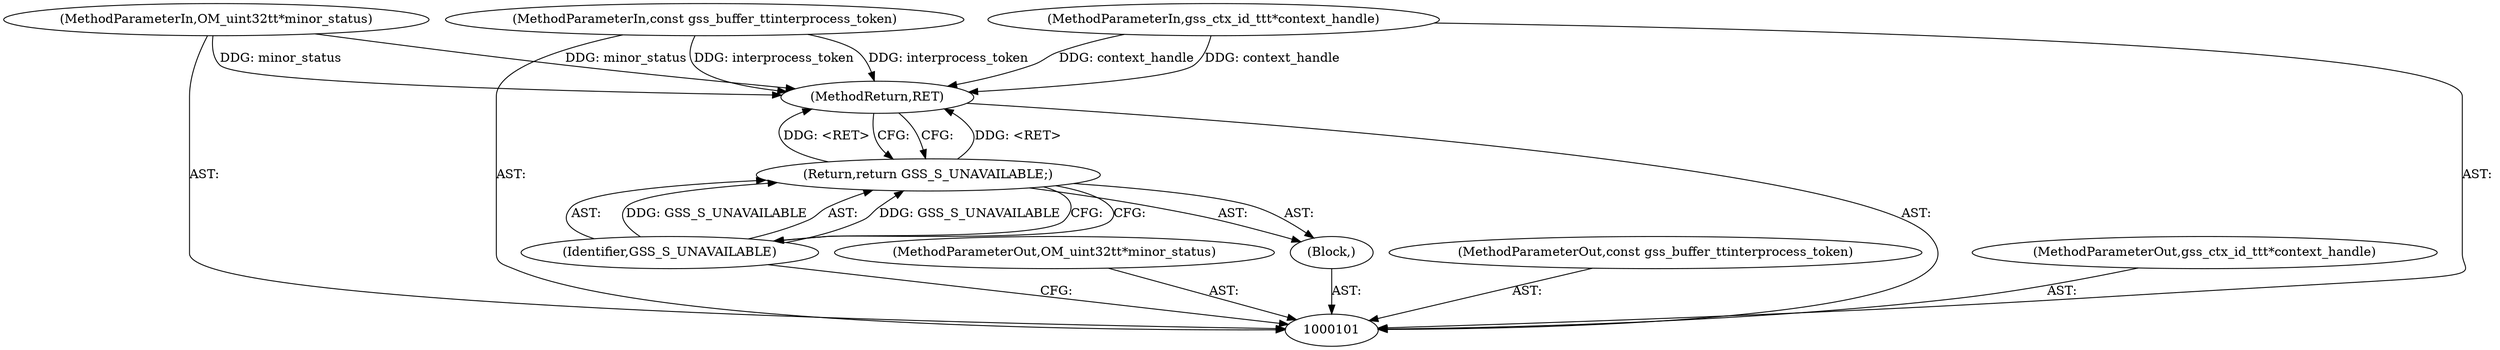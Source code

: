 digraph "0_krb5_b51b33f2bc5d1497ddf5bd107f791c101695000d_11" {
"1000108" [label="(MethodReturn,RET)"];
"1000106" [label="(Return,return GSS_S_UNAVAILABLE;)"];
"1000107" [label="(Identifier,GSS_S_UNAVAILABLE)"];
"1000102" [label="(MethodParameterIn,OM_uint32\t\t*minor_status)"];
"1000116" [label="(MethodParameterOut,OM_uint32\t\t*minor_status)"];
"1000103" [label="(MethodParameterIn,const gss_buffer_t\tinterprocess_token)"];
"1000117" [label="(MethodParameterOut,const gss_buffer_t\tinterprocess_token)"];
"1000104" [label="(MethodParameterIn,gss_ctx_id_t\t\t*context_handle)"];
"1000118" [label="(MethodParameterOut,gss_ctx_id_t\t\t*context_handle)"];
"1000105" [label="(Block,)"];
"1000108" -> "1000101"  [label="AST: "];
"1000108" -> "1000106"  [label="CFG: "];
"1000104" -> "1000108"  [label="DDG: context_handle"];
"1000103" -> "1000108"  [label="DDG: interprocess_token"];
"1000102" -> "1000108"  [label="DDG: minor_status"];
"1000106" -> "1000108"  [label="DDG: <RET>"];
"1000106" -> "1000105"  [label="AST: "];
"1000106" -> "1000107"  [label="CFG: "];
"1000107" -> "1000106"  [label="AST: "];
"1000108" -> "1000106"  [label="CFG: "];
"1000106" -> "1000108"  [label="DDG: <RET>"];
"1000107" -> "1000106"  [label="DDG: GSS_S_UNAVAILABLE"];
"1000107" -> "1000106"  [label="AST: "];
"1000107" -> "1000101"  [label="CFG: "];
"1000106" -> "1000107"  [label="CFG: "];
"1000107" -> "1000106"  [label="DDG: GSS_S_UNAVAILABLE"];
"1000102" -> "1000101"  [label="AST: "];
"1000102" -> "1000108"  [label="DDG: minor_status"];
"1000116" -> "1000101"  [label="AST: "];
"1000103" -> "1000101"  [label="AST: "];
"1000103" -> "1000108"  [label="DDG: interprocess_token"];
"1000117" -> "1000101"  [label="AST: "];
"1000104" -> "1000101"  [label="AST: "];
"1000104" -> "1000108"  [label="DDG: context_handle"];
"1000118" -> "1000101"  [label="AST: "];
"1000105" -> "1000101"  [label="AST: "];
"1000106" -> "1000105"  [label="AST: "];
}
